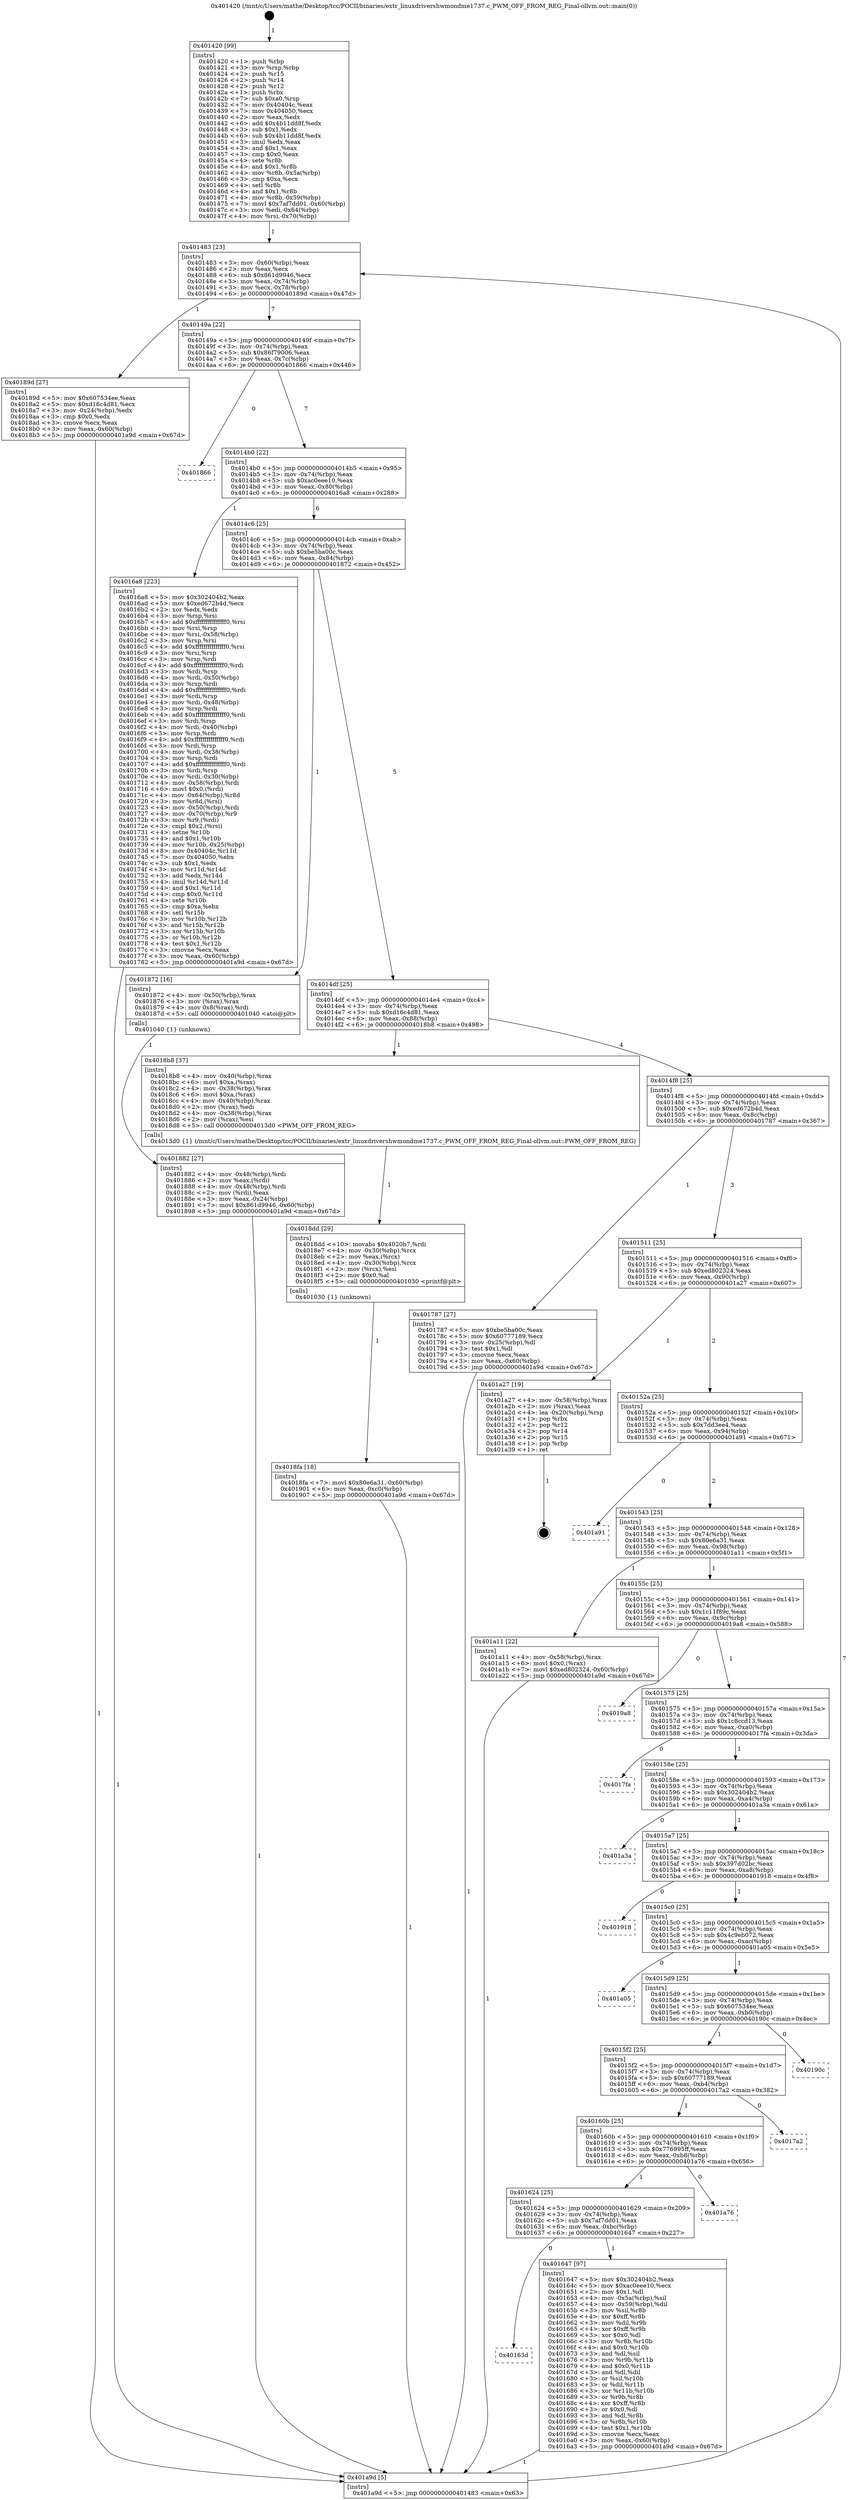 digraph "0x401420" {
  label = "0x401420 (/mnt/c/Users/mathe/Desktop/tcc/POCII/binaries/extr_linuxdrivershwmondme1737.c_PWM_OFF_FROM_REG_Final-ollvm.out::main(0))"
  labelloc = "t"
  node[shape=record]

  Entry [label="",width=0.3,height=0.3,shape=circle,fillcolor=black,style=filled]
  "0x401483" [label="{
     0x401483 [23]\l
     | [instrs]\l
     &nbsp;&nbsp;0x401483 \<+3\>: mov -0x60(%rbp),%eax\l
     &nbsp;&nbsp;0x401486 \<+2\>: mov %eax,%ecx\l
     &nbsp;&nbsp;0x401488 \<+6\>: sub $0x861d9946,%ecx\l
     &nbsp;&nbsp;0x40148e \<+3\>: mov %eax,-0x74(%rbp)\l
     &nbsp;&nbsp;0x401491 \<+3\>: mov %ecx,-0x78(%rbp)\l
     &nbsp;&nbsp;0x401494 \<+6\>: je 000000000040189d \<main+0x47d\>\l
  }"]
  "0x40189d" [label="{
     0x40189d [27]\l
     | [instrs]\l
     &nbsp;&nbsp;0x40189d \<+5\>: mov $0x607534ee,%eax\l
     &nbsp;&nbsp;0x4018a2 \<+5\>: mov $0xd16c4d81,%ecx\l
     &nbsp;&nbsp;0x4018a7 \<+3\>: mov -0x24(%rbp),%edx\l
     &nbsp;&nbsp;0x4018aa \<+3\>: cmp $0x0,%edx\l
     &nbsp;&nbsp;0x4018ad \<+3\>: cmove %ecx,%eax\l
     &nbsp;&nbsp;0x4018b0 \<+3\>: mov %eax,-0x60(%rbp)\l
     &nbsp;&nbsp;0x4018b3 \<+5\>: jmp 0000000000401a9d \<main+0x67d\>\l
  }"]
  "0x40149a" [label="{
     0x40149a [22]\l
     | [instrs]\l
     &nbsp;&nbsp;0x40149a \<+5\>: jmp 000000000040149f \<main+0x7f\>\l
     &nbsp;&nbsp;0x40149f \<+3\>: mov -0x74(%rbp),%eax\l
     &nbsp;&nbsp;0x4014a2 \<+5\>: sub $0x86f79006,%eax\l
     &nbsp;&nbsp;0x4014a7 \<+3\>: mov %eax,-0x7c(%rbp)\l
     &nbsp;&nbsp;0x4014aa \<+6\>: je 0000000000401866 \<main+0x446\>\l
  }"]
  Exit [label="",width=0.3,height=0.3,shape=circle,fillcolor=black,style=filled,peripheries=2]
  "0x401866" [label="{
     0x401866\l
  }", style=dashed]
  "0x4014b0" [label="{
     0x4014b0 [22]\l
     | [instrs]\l
     &nbsp;&nbsp;0x4014b0 \<+5\>: jmp 00000000004014b5 \<main+0x95\>\l
     &nbsp;&nbsp;0x4014b5 \<+3\>: mov -0x74(%rbp),%eax\l
     &nbsp;&nbsp;0x4014b8 \<+5\>: sub $0xac0eee10,%eax\l
     &nbsp;&nbsp;0x4014bd \<+3\>: mov %eax,-0x80(%rbp)\l
     &nbsp;&nbsp;0x4014c0 \<+6\>: je 00000000004016a8 \<main+0x288\>\l
  }"]
  "0x4018fa" [label="{
     0x4018fa [18]\l
     | [instrs]\l
     &nbsp;&nbsp;0x4018fa \<+7\>: movl $0x80e6a31,-0x60(%rbp)\l
     &nbsp;&nbsp;0x401901 \<+6\>: mov %eax,-0xc0(%rbp)\l
     &nbsp;&nbsp;0x401907 \<+5\>: jmp 0000000000401a9d \<main+0x67d\>\l
  }"]
  "0x4016a8" [label="{
     0x4016a8 [223]\l
     | [instrs]\l
     &nbsp;&nbsp;0x4016a8 \<+5\>: mov $0x302404b2,%eax\l
     &nbsp;&nbsp;0x4016ad \<+5\>: mov $0xed672b4d,%ecx\l
     &nbsp;&nbsp;0x4016b2 \<+2\>: xor %edx,%edx\l
     &nbsp;&nbsp;0x4016b4 \<+3\>: mov %rsp,%rsi\l
     &nbsp;&nbsp;0x4016b7 \<+4\>: add $0xfffffffffffffff0,%rsi\l
     &nbsp;&nbsp;0x4016bb \<+3\>: mov %rsi,%rsp\l
     &nbsp;&nbsp;0x4016be \<+4\>: mov %rsi,-0x58(%rbp)\l
     &nbsp;&nbsp;0x4016c2 \<+3\>: mov %rsp,%rsi\l
     &nbsp;&nbsp;0x4016c5 \<+4\>: add $0xfffffffffffffff0,%rsi\l
     &nbsp;&nbsp;0x4016c9 \<+3\>: mov %rsi,%rsp\l
     &nbsp;&nbsp;0x4016cc \<+3\>: mov %rsp,%rdi\l
     &nbsp;&nbsp;0x4016cf \<+4\>: add $0xfffffffffffffff0,%rdi\l
     &nbsp;&nbsp;0x4016d3 \<+3\>: mov %rdi,%rsp\l
     &nbsp;&nbsp;0x4016d6 \<+4\>: mov %rdi,-0x50(%rbp)\l
     &nbsp;&nbsp;0x4016da \<+3\>: mov %rsp,%rdi\l
     &nbsp;&nbsp;0x4016dd \<+4\>: add $0xfffffffffffffff0,%rdi\l
     &nbsp;&nbsp;0x4016e1 \<+3\>: mov %rdi,%rsp\l
     &nbsp;&nbsp;0x4016e4 \<+4\>: mov %rdi,-0x48(%rbp)\l
     &nbsp;&nbsp;0x4016e8 \<+3\>: mov %rsp,%rdi\l
     &nbsp;&nbsp;0x4016eb \<+4\>: add $0xfffffffffffffff0,%rdi\l
     &nbsp;&nbsp;0x4016ef \<+3\>: mov %rdi,%rsp\l
     &nbsp;&nbsp;0x4016f2 \<+4\>: mov %rdi,-0x40(%rbp)\l
     &nbsp;&nbsp;0x4016f6 \<+3\>: mov %rsp,%rdi\l
     &nbsp;&nbsp;0x4016f9 \<+4\>: add $0xfffffffffffffff0,%rdi\l
     &nbsp;&nbsp;0x4016fd \<+3\>: mov %rdi,%rsp\l
     &nbsp;&nbsp;0x401700 \<+4\>: mov %rdi,-0x38(%rbp)\l
     &nbsp;&nbsp;0x401704 \<+3\>: mov %rsp,%rdi\l
     &nbsp;&nbsp;0x401707 \<+4\>: add $0xfffffffffffffff0,%rdi\l
     &nbsp;&nbsp;0x40170b \<+3\>: mov %rdi,%rsp\l
     &nbsp;&nbsp;0x40170e \<+4\>: mov %rdi,-0x30(%rbp)\l
     &nbsp;&nbsp;0x401712 \<+4\>: mov -0x58(%rbp),%rdi\l
     &nbsp;&nbsp;0x401716 \<+6\>: movl $0x0,(%rdi)\l
     &nbsp;&nbsp;0x40171c \<+4\>: mov -0x64(%rbp),%r8d\l
     &nbsp;&nbsp;0x401720 \<+3\>: mov %r8d,(%rsi)\l
     &nbsp;&nbsp;0x401723 \<+4\>: mov -0x50(%rbp),%rdi\l
     &nbsp;&nbsp;0x401727 \<+4\>: mov -0x70(%rbp),%r9\l
     &nbsp;&nbsp;0x40172b \<+3\>: mov %r9,(%rdi)\l
     &nbsp;&nbsp;0x40172e \<+3\>: cmpl $0x2,(%rsi)\l
     &nbsp;&nbsp;0x401731 \<+4\>: setne %r10b\l
     &nbsp;&nbsp;0x401735 \<+4\>: and $0x1,%r10b\l
     &nbsp;&nbsp;0x401739 \<+4\>: mov %r10b,-0x25(%rbp)\l
     &nbsp;&nbsp;0x40173d \<+8\>: mov 0x40404c,%r11d\l
     &nbsp;&nbsp;0x401745 \<+7\>: mov 0x404050,%ebx\l
     &nbsp;&nbsp;0x40174c \<+3\>: sub $0x1,%edx\l
     &nbsp;&nbsp;0x40174f \<+3\>: mov %r11d,%r14d\l
     &nbsp;&nbsp;0x401752 \<+3\>: add %edx,%r14d\l
     &nbsp;&nbsp;0x401755 \<+4\>: imul %r14d,%r11d\l
     &nbsp;&nbsp;0x401759 \<+4\>: and $0x1,%r11d\l
     &nbsp;&nbsp;0x40175d \<+4\>: cmp $0x0,%r11d\l
     &nbsp;&nbsp;0x401761 \<+4\>: sete %r10b\l
     &nbsp;&nbsp;0x401765 \<+3\>: cmp $0xa,%ebx\l
     &nbsp;&nbsp;0x401768 \<+4\>: setl %r15b\l
     &nbsp;&nbsp;0x40176c \<+3\>: mov %r10b,%r12b\l
     &nbsp;&nbsp;0x40176f \<+3\>: and %r15b,%r12b\l
     &nbsp;&nbsp;0x401772 \<+3\>: xor %r15b,%r10b\l
     &nbsp;&nbsp;0x401775 \<+3\>: or %r10b,%r12b\l
     &nbsp;&nbsp;0x401778 \<+4\>: test $0x1,%r12b\l
     &nbsp;&nbsp;0x40177c \<+3\>: cmovne %ecx,%eax\l
     &nbsp;&nbsp;0x40177f \<+3\>: mov %eax,-0x60(%rbp)\l
     &nbsp;&nbsp;0x401782 \<+5\>: jmp 0000000000401a9d \<main+0x67d\>\l
  }"]
  "0x4014c6" [label="{
     0x4014c6 [25]\l
     | [instrs]\l
     &nbsp;&nbsp;0x4014c6 \<+5\>: jmp 00000000004014cb \<main+0xab\>\l
     &nbsp;&nbsp;0x4014cb \<+3\>: mov -0x74(%rbp),%eax\l
     &nbsp;&nbsp;0x4014ce \<+5\>: sub $0xbe5ba00c,%eax\l
     &nbsp;&nbsp;0x4014d3 \<+6\>: mov %eax,-0x84(%rbp)\l
     &nbsp;&nbsp;0x4014d9 \<+6\>: je 0000000000401872 \<main+0x452\>\l
  }"]
  "0x4018dd" [label="{
     0x4018dd [29]\l
     | [instrs]\l
     &nbsp;&nbsp;0x4018dd \<+10\>: movabs $0x4020b7,%rdi\l
     &nbsp;&nbsp;0x4018e7 \<+4\>: mov -0x30(%rbp),%rcx\l
     &nbsp;&nbsp;0x4018eb \<+2\>: mov %eax,(%rcx)\l
     &nbsp;&nbsp;0x4018ed \<+4\>: mov -0x30(%rbp),%rcx\l
     &nbsp;&nbsp;0x4018f1 \<+2\>: mov (%rcx),%esi\l
     &nbsp;&nbsp;0x4018f3 \<+2\>: mov $0x0,%al\l
     &nbsp;&nbsp;0x4018f5 \<+5\>: call 0000000000401030 \<printf@plt\>\l
     | [calls]\l
     &nbsp;&nbsp;0x401030 \{1\} (unknown)\l
  }"]
  "0x401872" [label="{
     0x401872 [16]\l
     | [instrs]\l
     &nbsp;&nbsp;0x401872 \<+4\>: mov -0x50(%rbp),%rax\l
     &nbsp;&nbsp;0x401876 \<+3\>: mov (%rax),%rax\l
     &nbsp;&nbsp;0x401879 \<+4\>: mov 0x8(%rax),%rdi\l
     &nbsp;&nbsp;0x40187d \<+5\>: call 0000000000401040 \<atoi@plt\>\l
     | [calls]\l
     &nbsp;&nbsp;0x401040 \{1\} (unknown)\l
  }"]
  "0x4014df" [label="{
     0x4014df [25]\l
     | [instrs]\l
     &nbsp;&nbsp;0x4014df \<+5\>: jmp 00000000004014e4 \<main+0xc4\>\l
     &nbsp;&nbsp;0x4014e4 \<+3\>: mov -0x74(%rbp),%eax\l
     &nbsp;&nbsp;0x4014e7 \<+5\>: sub $0xd16c4d81,%eax\l
     &nbsp;&nbsp;0x4014ec \<+6\>: mov %eax,-0x88(%rbp)\l
     &nbsp;&nbsp;0x4014f2 \<+6\>: je 00000000004018b8 \<main+0x498\>\l
  }"]
  "0x401882" [label="{
     0x401882 [27]\l
     | [instrs]\l
     &nbsp;&nbsp;0x401882 \<+4\>: mov -0x48(%rbp),%rdi\l
     &nbsp;&nbsp;0x401886 \<+2\>: mov %eax,(%rdi)\l
     &nbsp;&nbsp;0x401888 \<+4\>: mov -0x48(%rbp),%rdi\l
     &nbsp;&nbsp;0x40188c \<+2\>: mov (%rdi),%eax\l
     &nbsp;&nbsp;0x40188e \<+3\>: mov %eax,-0x24(%rbp)\l
     &nbsp;&nbsp;0x401891 \<+7\>: movl $0x861d9946,-0x60(%rbp)\l
     &nbsp;&nbsp;0x401898 \<+5\>: jmp 0000000000401a9d \<main+0x67d\>\l
  }"]
  "0x4018b8" [label="{
     0x4018b8 [37]\l
     | [instrs]\l
     &nbsp;&nbsp;0x4018b8 \<+4\>: mov -0x40(%rbp),%rax\l
     &nbsp;&nbsp;0x4018bc \<+6\>: movl $0xa,(%rax)\l
     &nbsp;&nbsp;0x4018c2 \<+4\>: mov -0x38(%rbp),%rax\l
     &nbsp;&nbsp;0x4018c6 \<+6\>: movl $0xa,(%rax)\l
     &nbsp;&nbsp;0x4018cc \<+4\>: mov -0x40(%rbp),%rax\l
     &nbsp;&nbsp;0x4018d0 \<+2\>: mov (%rax),%edi\l
     &nbsp;&nbsp;0x4018d2 \<+4\>: mov -0x38(%rbp),%rax\l
     &nbsp;&nbsp;0x4018d6 \<+2\>: mov (%rax),%esi\l
     &nbsp;&nbsp;0x4018d8 \<+5\>: call 00000000004013d0 \<PWM_OFF_FROM_REG\>\l
     | [calls]\l
     &nbsp;&nbsp;0x4013d0 \{1\} (/mnt/c/Users/mathe/Desktop/tcc/POCII/binaries/extr_linuxdrivershwmondme1737.c_PWM_OFF_FROM_REG_Final-ollvm.out::PWM_OFF_FROM_REG)\l
  }"]
  "0x4014f8" [label="{
     0x4014f8 [25]\l
     | [instrs]\l
     &nbsp;&nbsp;0x4014f8 \<+5\>: jmp 00000000004014fd \<main+0xdd\>\l
     &nbsp;&nbsp;0x4014fd \<+3\>: mov -0x74(%rbp),%eax\l
     &nbsp;&nbsp;0x401500 \<+5\>: sub $0xed672b4d,%eax\l
     &nbsp;&nbsp;0x401505 \<+6\>: mov %eax,-0x8c(%rbp)\l
     &nbsp;&nbsp;0x40150b \<+6\>: je 0000000000401787 \<main+0x367\>\l
  }"]
  "0x401420" [label="{
     0x401420 [99]\l
     | [instrs]\l
     &nbsp;&nbsp;0x401420 \<+1\>: push %rbp\l
     &nbsp;&nbsp;0x401421 \<+3\>: mov %rsp,%rbp\l
     &nbsp;&nbsp;0x401424 \<+2\>: push %r15\l
     &nbsp;&nbsp;0x401426 \<+2\>: push %r14\l
     &nbsp;&nbsp;0x401428 \<+2\>: push %r12\l
     &nbsp;&nbsp;0x40142a \<+1\>: push %rbx\l
     &nbsp;&nbsp;0x40142b \<+7\>: sub $0xa0,%rsp\l
     &nbsp;&nbsp;0x401432 \<+7\>: mov 0x40404c,%eax\l
     &nbsp;&nbsp;0x401439 \<+7\>: mov 0x404050,%ecx\l
     &nbsp;&nbsp;0x401440 \<+2\>: mov %eax,%edx\l
     &nbsp;&nbsp;0x401442 \<+6\>: add $0x4b11dd8f,%edx\l
     &nbsp;&nbsp;0x401448 \<+3\>: sub $0x1,%edx\l
     &nbsp;&nbsp;0x40144b \<+6\>: sub $0x4b11dd8f,%edx\l
     &nbsp;&nbsp;0x401451 \<+3\>: imul %edx,%eax\l
     &nbsp;&nbsp;0x401454 \<+3\>: and $0x1,%eax\l
     &nbsp;&nbsp;0x401457 \<+3\>: cmp $0x0,%eax\l
     &nbsp;&nbsp;0x40145a \<+4\>: sete %r8b\l
     &nbsp;&nbsp;0x40145e \<+4\>: and $0x1,%r8b\l
     &nbsp;&nbsp;0x401462 \<+4\>: mov %r8b,-0x5a(%rbp)\l
     &nbsp;&nbsp;0x401466 \<+3\>: cmp $0xa,%ecx\l
     &nbsp;&nbsp;0x401469 \<+4\>: setl %r8b\l
     &nbsp;&nbsp;0x40146d \<+4\>: and $0x1,%r8b\l
     &nbsp;&nbsp;0x401471 \<+4\>: mov %r8b,-0x59(%rbp)\l
     &nbsp;&nbsp;0x401475 \<+7\>: movl $0x7af7dd01,-0x60(%rbp)\l
     &nbsp;&nbsp;0x40147c \<+3\>: mov %edi,-0x64(%rbp)\l
     &nbsp;&nbsp;0x40147f \<+4\>: mov %rsi,-0x70(%rbp)\l
  }"]
  "0x401787" [label="{
     0x401787 [27]\l
     | [instrs]\l
     &nbsp;&nbsp;0x401787 \<+5\>: mov $0xbe5ba00c,%eax\l
     &nbsp;&nbsp;0x40178c \<+5\>: mov $0x60777189,%ecx\l
     &nbsp;&nbsp;0x401791 \<+3\>: mov -0x25(%rbp),%dl\l
     &nbsp;&nbsp;0x401794 \<+3\>: test $0x1,%dl\l
     &nbsp;&nbsp;0x401797 \<+3\>: cmovne %ecx,%eax\l
     &nbsp;&nbsp;0x40179a \<+3\>: mov %eax,-0x60(%rbp)\l
     &nbsp;&nbsp;0x40179d \<+5\>: jmp 0000000000401a9d \<main+0x67d\>\l
  }"]
  "0x401511" [label="{
     0x401511 [25]\l
     | [instrs]\l
     &nbsp;&nbsp;0x401511 \<+5\>: jmp 0000000000401516 \<main+0xf6\>\l
     &nbsp;&nbsp;0x401516 \<+3\>: mov -0x74(%rbp),%eax\l
     &nbsp;&nbsp;0x401519 \<+5\>: sub $0xed802324,%eax\l
     &nbsp;&nbsp;0x40151e \<+6\>: mov %eax,-0x90(%rbp)\l
     &nbsp;&nbsp;0x401524 \<+6\>: je 0000000000401a27 \<main+0x607\>\l
  }"]
  "0x401a9d" [label="{
     0x401a9d [5]\l
     | [instrs]\l
     &nbsp;&nbsp;0x401a9d \<+5\>: jmp 0000000000401483 \<main+0x63\>\l
  }"]
  "0x401a27" [label="{
     0x401a27 [19]\l
     | [instrs]\l
     &nbsp;&nbsp;0x401a27 \<+4\>: mov -0x58(%rbp),%rax\l
     &nbsp;&nbsp;0x401a2b \<+2\>: mov (%rax),%eax\l
     &nbsp;&nbsp;0x401a2d \<+4\>: lea -0x20(%rbp),%rsp\l
     &nbsp;&nbsp;0x401a31 \<+1\>: pop %rbx\l
     &nbsp;&nbsp;0x401a32 \<+2\>: pop %r12\l
     &nbsp;&nbsp;0x401a34 \<+2\>: pop %r14\l
     &nbsp;&nbsp;0x401a36 \<+2\>: pop %r15\l
     &nbsp;&nbsp;0x401a38 \<+1\>: pop %rbp\l
     &nbsp;&nbsp;0x401a39 \<+1\>: ret\l
  }"]
  "0x40152a" [label="{
     0x40152a [25]\l
     | [instrs]\l
     &nbsp;&nbsp;0x40152a \<+5\>: jmp 000000000040152f \<main+0x10f\>\l
     &nbsp;&nbsp;0x40152f \<+3\>: mov -0x74(%rbp),%eax\l
     &nbsp;&nbsp;0x401532 \<+5\>: sub $0x7dd3ee4,%eax\l
     &nbsp;&nbsp;0x401537 \<+6\>: mov %eax,-0x94(%rbp)\l
     &nbsp;&nbsp;0x40153d \<+6\>: je 0000000000401a91 \<main+0x671\>\l
  }"]
  "0x40163d" [label="{
     0x40163d\l
  }", style=dashed]
  "0x401a91" [label="{
     0x401a91\l
  }", style=dashed]
  "0x401543" [label="{
     0x401543 [25]\l
     | [instrs]\l
     &nbsp;&nbsp;0x401543 \<+5\>: jmp 0000000000401548 \<main+0x128\>\l
     &nbsp;&nbsp;0x401548 \<+3\>: mov -0x74(%rbp),%eax\l
     &nbsp;&nbsp;0x40154b \<+5\>: sub $0x80e6a31,%eax\l
     &nbsp;&nbsp;0x401550 \<+6\>: mov %eax,-0x98(%rbp)\l
     &nbsp;&nbsp;0x401556 \<+6\>: je 0000000000401a11 \<main+0x5f1\>\l
  }"]
  "0x401647" [label="{
     0x401647 [97]\l
     | [instrs]\l
     &nbsp;&nbsp;0x401647 \<+5\>: mov $0x302404b2,%eax\l
     &nbsp;&nbsp;0x40164c \<+5\>: mov $0xac0eee10,%ecx\l
     &nbsp;&nbsp;0x401651 \<+2\>: mov $0x1,%dl\l
     &nbsp;&nbsp;0x401653 \<+4\>: mov -0x5a(%rbp),%sil\l
     &nbsp;&nbsp;0x401657 \<+4\>: mov -0x59(%rbp),%dil\l
     &nbsp;&nbsp;0x40165b \<+3\>: mov %sil,%r8b\l
     &nbsp;&nbsp;0x40165e \<+4\>: xor $0xff,%r8b\l
     &nbsp;&nbsp;0x401662 \<+3\>: mov %dil,%r9b\l
     &nbsp;&nbsp;0x401665 \<+4\>: xor $0xff,%r9b\l
     &nbsp;&nbsp;0x401669 \<+3\>: xor $0x0,%dl\l
     &nbsp;&nbsp;0x40166c \<+3\>: mov %r8b,%r10b\l
     &nbsp;&nbsp;0x40166f \<+4\>: and $0x0,%r10b\l
     &nbsp;&nbsp;0x401673 \<+3\>: and %dl,%sil\l
     &nbsp;&nbsp;0x401676 \<+3\>: mov %r9b,%r11b\l
     &nbsp;&nbsp;0x401679 \<+4\>: and $0x0,%r11b\l
     &nbsp;&nbsp;0x40167d \<+3\>: and %dl,%dil\l
     &nbsp;&nbsp;0x401680 \<+3\>: or %sil,%r10b\l
     &nbsp;&nbsp;0x401683 \<+3\>: or %dil,%r11b\l
     &nbsp;&nbsp;0x401686 \<+3\>: xor %r11b,%r10b\l
     &nbsp;&nbsp;0x401689 \<+3\>: or %r9b,%r8b\l
     &nbsp;&nbsp;0x40168c \<+4\>: xor $0xff,%r8b\l
     &nbsp;&nbsp;0x401690 \<+3\>: or $0x0,%dl\l
     &nbsp;&nbsp;0x401693 \<+3\>: and %dl,%r8b\l
     &nbsp;&nbsp;0x401696 \<+3\>: or %r8b,%r10b\l
     &nbsp;&nbsp;0x401699 \<+4\>: test $0x1,%r10b\l
     &nbsp;&nbsp;0x40169d \<+3\>: cmovne %ecx,%eax\l
     &nbsp;&nbsp;0x4016a0 \<+3\>: mov %eax,-0x60(%rbp)\l
     &nbsp;&nbsp;0x4016a3 \<+5\>: jmp 0000000000401a9d \<main+0x67d\>\l
  }"]
  "0x401a11" [label="{
     0x401a11 [22]\l
     | [instrs]\l
     &nbsp;&nbsp;0x401a11 \<+4\>: mov -0x58(%rbp),%rax\l
     &nbsp;&nbsp;0x401a15 \<+6\>: movl $0x0,(%rax)\l
     &nbsp;&nbsp;0x401a1b \<+7\>: movl $0xed802324,-0x60(%rbp)\l
     &nbsp;&nbsp;0x401a22 \<+5\>: jmp 0000000000401a9d \<main+0x67d\>\l
  }"]
  "0x40155c" [label="{
     0x40155c [25]\l
     | [instrs]\l
     &nbsp;&nbsp;0x40155c \<+5\>: jmp 0000000000401561 \<main+0x141\>\l
     &nbsp;&nbsp;0x401561 \<+3\>: mov -0x74(%rbp),%eax\l
     &nbsp;&nbsp;0x401564 \<+5\>: sub $0x1c11f89c,%eax\l
     &nbsp;&nbsp;0x401569 \<+6\>: mov %eax,-0x9c(%rbp)\l
     &nbsp;&nbsp;0x40156f \<+6\>: je 00000000004019a8 \<main+0x588\>\l
  }"]
  "0x401624" [label="{
     0x401624 [25]\l
     | [instrs]\l
     &nbsp;&nbsp;0x401624 \<+5\>: jmp 0000000000401629 \<main+0x209\>\l
     &nbsp;&nbsp;0x401629 \<+3\>: mov -0x74(%rbp),%eax\l
     &nbsp;&nbsp;0x40162c \<+5\>: sub $0x7af7dd01,%eax\l
     &nbsp;&nbsp;0x401631 \<+6\>: mov %eax,-0xbc(%rbp)\l
     &nbsp;&nbsp;0x401637 \<+6\>: je 0000000000401647 \<main+0x227\>\l
  }"]
  "0x4019a8" [label="{
     0x4019a8\l
  }", style=dashed]
  "0x401575" [label="{
     0x401575 [25]\l
     | [instrs]\l
     &nbsp;&nbsp;0x401575 \<+5\>: jmp 000000000040157a \<main+0x15a\>\l
     &nbsp;&nbsp;0x40157a \<+3\>: mov -0x74(%rbp),%eax\l
     &nbsp;&nbsp;0x40157d \<+5\>: sub $0x1c8ccd13,%eax\l
     &nbsp;&nbsp;0x401582 \<+6\>: mov %eax,-0xa0(%rbp)\l
     &nbsp;&nbsp;0x401588 \<+6\>: je 00000000004017fa \<main+0x3da\>\l
  }"]
  "0x401a76" [label="{
     0x401a76\l
  }", style=dashed]
  "0x4017fa" [label="{
     0x4017fa\l
  }", style=dashed]
  "0x40158e" [label="{
     0x40158e [25]\l
     | [instrs]\l
     &nbsp;&nbsp;0x40158e \<+5\>: jmp 0000000000401593 \<main+0x173\>\l
     &nbsp;&nbsp;0x401593 \<+3\>: mov -0x74(%rbp),%eax\l
     &nbsp;&nbsp;0x401596 \<+5\>: sub $0x302404b2,%eax\l
     &nbsp;&nbsp;0x40159b \<+6\>: mov %eax,-0xa4(%rbp)\l
     &nbsp;&nbsp;0x4015a1 \<+6\>: je 0000000000401a3a \<main+0x61a\>\l
  }"]
  "0x40160b" [label="{
     0x40160b [25]\l
     | [instrs]\l
     &nbsp;&nbsp;0x40160b \<+5\>: jmp 0000000000401610 \<main+0x1f0\>\l
     &nbsp;&nbsp;0x401610 \<+3\>: mov -0x74(%rbp),%eax\l
     &nbsp;&nbsp;0x401613 \<+5\>: sub $0x776995ff,%eax\l
     &nbsp;&nbsp;0x401618 \<+6\>: mov %eax,-0xb8(%rbp)\l
     &nbsp;&nbsp;0x40161e \<+6\>: je 0000000000401a76 \<main+0x656\>\l
  }"]
  "0x401a3a" [label="{
     0x401a3a\l
  }", style=dashed]
  "0x4015a7" [label="{
     0x4015a7 [25]\l
     | [instrs]\l
     &nbsp;&nbsp;0x4015a7 \<+5\>: jmp 00000000004015ac \<main+0x18c\>\l
     &nbsp;&nbsp;0x4015ac \<+3\>: mov -0x74(%rbp),%eax\l
     &nbsp;&nbsp;0x4015af \<+5\>: sub $0x397d02bc,%eax\l
     &nbsp;&nbsp;0x4015b4 \<+6\>: mov %eax,-0xa8(%rbp)\l
     &nbsp;&nbsp;0x4015ba \<+6\>: je 0000000000401918 \<main+0x4f8\>\l
  }"]
  "0x4017a2" [label="{
     0x4017a2\l
  }", style=dashed]
  "0x401918" [label="{
     0x401918\l
  }", style=dashed]
  "0x4015c0" [label="{
     0x4015c0 [25]\l
     | [instrs]\l
     &nbsp;&nbsp;0x4015c0 \<+5\>: jmp 00000000004015c5 \<main+0x1a5\>\l
     &nbsp;&nbsp;0x4015c5 \<+3\>: mov -0x74(%rbp),%eax\l
     &nbsp;&nbsp;0x4015c8 \<+5\>: sub $0x4c9eb072,%eax\l
     &nbsp;&nbsp;0x4015cd \<+6\>: mov %eax,-0xac(%rbp)\l
     &nbsp;&nbsp;0x4015d3 \<+6\>: je 0000000000401a05 \<main+0x5e5\>\l
  }"]
  "0x4015f2" [label="{
     0x4015f2 [25]\l
     | [instrs]\l
     &nbsp;&nbsp;0x4015f2 \<+5\>: jmp 00000000004015f7 \<main+0x1d7\>\l
     &nbsp;&nbsp;0x4015f7 \<+3\>: mov -0x74(%rbp),%eax\l
     &nbsp;&nbsp;0x4015fa \<+5\>: sub $0x60777189,%eax\l
     &nbsp;&nbsp;0x4015ff \<+6\>: mov %eax,-0xb4(%rbp)\l
     &nbsp;&nbsp;0x401605 \<+6\>: je 00000000004017a2 \<main+0x382\>\l
  }"]
  "0x401a05" [label="{
     0x401a05\l
  }", style=dashed]
  "0x4015d9" [label="{
     0x4015d9 [25]\l
     | [instrs]\l
     &nbsp;&nbsp;0x4015d9 \<+5\>: jmp 00000000004015de \<main+0x1be\>\l
     &nbsp;&nbsp;0x4015de \<+3\>: mov -0x74(%rbp),%eax\l
     &nbsp;&nbsp;0x4015e1 \<+5\>: sub $0x607534ee,%eax\l
     &nbsp;&nbsp;0x4015e6 \<+6\>: mov %eax,-0xb0(%rbp)\l
     &nbsp;&nbsp;0x4015ec \<+6\>: je 000000000040190c \<main+0x4ec\>\l
  }"]
  "0x40190c" [label="{
     0x40190c\l
  }", style=dashed]
  Entry -> "0x401420" [label=" 1"]
  "0x401483" -> "0x40189d" [label=" 1"]
  "0x401483" -> "0x40149a" [label=" 7"]
  "0x401a27" -> Exit [label=" 1"]
  "0x40149a" -> "0x401866" [label=" 0"]
  "0x40149a" -> "0x4014b0" [label=" 7"]
  "0x401a11" -> "0x401a9d" [label=" 1"]
  "0x4014b0" -> "0x4016a8" [label=" 1"]
  "0x4014b0" -> "0x4014c6" [label=" 6"]
  "0x4018fa" -> "0x401a9d" [label=" 1"]
  "0x4014c6" -> "0x401872" [label=" 1"]
  "0x4014c6" -> "0x4014df" [label=" 5"]
  "0x4018dd" -> "0x4018fa" [label=" 1"]
  "0x4014df" -> "0x4018b8" [label=" 1"]
  "0x4014df" -> "0x4014f8" [label=" 4"]
  "0x4018b8" -> "0x4018dd" [label=" 1"]
  "0x4014f8" -> "0x401787" [label=" 1"]
  "0x4014f8" -> "0x401511" [label=" 3"]
  "0x40189d" -> "0x401a9d" [label=" 1"]
  "0x401511" -> "0x401a27" [label=" 1"]
  "0x401511" -> "0x40152a" [label=" 2"]
  "0x401882" -> "0x401a9d" [label=" 1"]
  "0x40152a" -> "0x401a91" [label=" 0"]
  "0x40152a" -> "0x401543" [label=" 2"]
  "0x401872" -> "0x401882" [label=" 1"]
  "0x401543" -> "0x401a11" [label=" 1"]
  "0x401543" -> "0x40155c" [label=" 1"]
  "0x401787" -> "0x401a9d" [label=" 1"]
  "0x40155c" -> "0x4019a8" [label=" 0"]
  "0x40155c" -> "0x401575" [label=" 1"]
  "0x401a9d" -> "0x401483" [label=" 7"]
  "0x401575" -> "0x4017fa" [label=" 0"]
  "0x401575" -> "0x40158e" [label=" 1"]
  "0x401420" -> "0x401483" [label=" 1"]
  "0x40158e" -> "0x401a3a" [label=" 0"]
  "0x40158e" -> "0x4015a7" [label=" 1"]
  "0x401624" -> "0x40163d" [label=" 0"]
  "0x4015a7" -> "0x401918" [label=" 0"]
  "0x4015a7" -> "0x4015c0" [label=" 1"]
  "0x401624" -> "0x401647" [label=" 1"]
  "0x4015c0" -> "0x401a05" [label=" 0"]
  "0x4015c0" -> "0x4015d9" [label=" 1"]
  "0x40160b" -> "0x401624" [label=" 1"]
  "0x4015d9" -> "0x40190c" [label=" 0"]
  "0x4015d9" -> "0x4015f2" [label=" 1"]
  "0x4016a8" -> "0x401a9d" [label=" 1"]
  "0x4015f2" -> "0x4017a2" [label=" 0"]
  "0x4015f2" -> "0x40160b" [label=" 1"]
  "0x401647" -> "0x401a9d" [label=" 1"]
  "0x40160b" -> "0x401a76" [label=" 0"]
}
